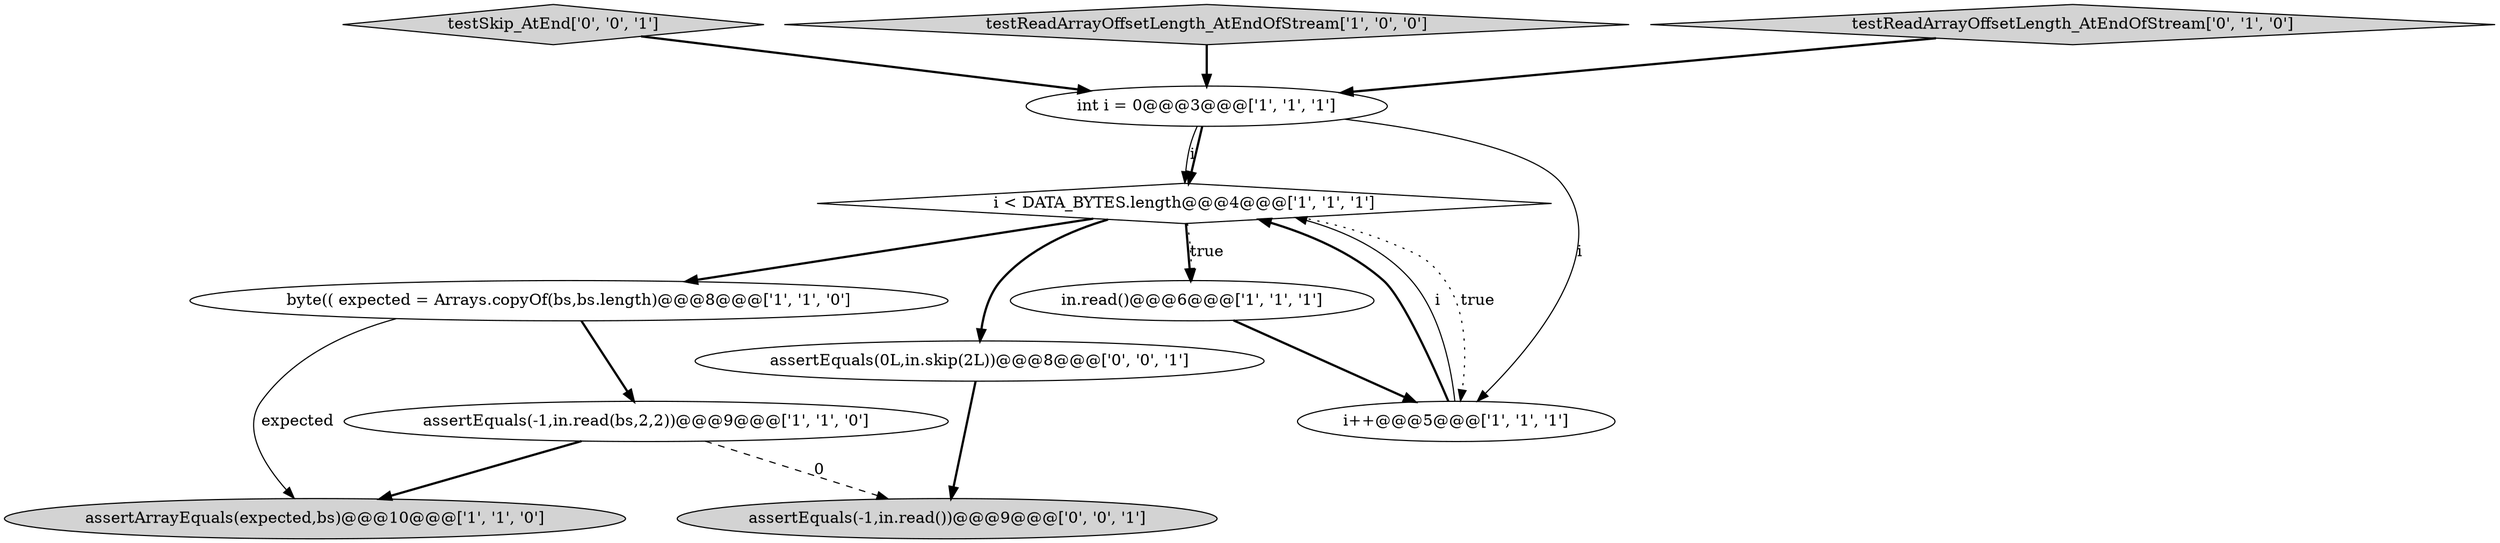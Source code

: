digraph {
5 [style = filled, label = "i < DATA_BYTES.length@@@4@@@['1', '1', '1']", fillcolor = white, shape = diamond image = "AAA0AAABBB1BBB"];
2 [style = filled, label = "i++@@@5@@@['1', '1', '1']", fillcolor = white, shape = ellipse image = "AAA0AAABBB1BBB"];
10 [style = filled, label = "testSkip_AtEnd['0', '0', '1']", fillcolor = lightgray, shape = diamond image = "AAA0AAABBB3BBB"];
1 [style = filled, label = "assertEquals(-1,in.read(bs,2,2))@@@9@@@['1', '1', '0']", fillcolor = white, shape = ellipse image = "AAA0AAABBB1BBB"];
0 [style = filled, label = "int i = 0@@@3@@@['1', '1', '1']", fillcolor = white, shape = ellipse image = "AAA0AAABBB1BBB"];
7 [style = filled, label = "byte(( expected = Arrays.copyOf(bs,bs.length)@@@8@@@['1', '1', '0']", fillcolor = white, shape = ellipse image = "AAA0AAABBB1BBB"];
6 [style = filled, label = "testReadArrayOffsetLength_AtEndOfStream['1', '0', '0']", fillcolor = lightgray, shape = diamond image = "AAA0AAABBB1BBB"];
9 [style = filled, label = "assertEquals(0L,in.skip(2L))@@@8@@@['0', '0', '1']", fillcolor = white, shape = ellipse image = "AAA0AAABBB3BBB"];
11 [style = filled, label = "assertEquals(-1,in.read())@@@9@@@['0', '0', '1']", fillcolor = lightgray, shape = ellipse image = "AAA0AAABBB3BBB"];
4 [style = filled, label = "assertArrayEquals(expected,bs)@@@10@@@['1', '1', '0']", fillcolor = lightgray, shape = ellipse image = "AAA0AAABBB1BBB"];
3 [style = filled, label = "in.read()@@@6@@@['1', '1', '1']", fillcolor = white, shape = ellipse image = "AAA0AAABBB1BBB"];
8 [style = filled, label = "testReadArrayOffsetLength_AtEndOfStream['0', '1', '0']", fillcolor = lightgray, shape = diamond image = "AAA0AAABBB2BBB"];
8->0 [style = bold, label=""];
5->3 [style = bold, label=""];
5->7 [style = bold, label=""];
1->4 [style = bold, label=""];
2->5 [style = bold, label=""];
6->0 [style = bold, label=""];
7->1 [style = bold, label=""];
9->11 [style = bold, label=""];
3->2 [style = bold, label=""];
7->4 [style = solid, label="expected"];
5->9 [style = bold, label=""];
5->3 [style = dotted, label="true"];
1->11 [style = dashed, label="0"];
2->5 [style = solid, label="i"];
5->2 [style = dotted, label="true"];
10->0 [style = bold, label=""];
0->5 [style = solid, label="i"];
0->5 [style = bold, label=""];
0->2 [style = solid, label="i"];
}
